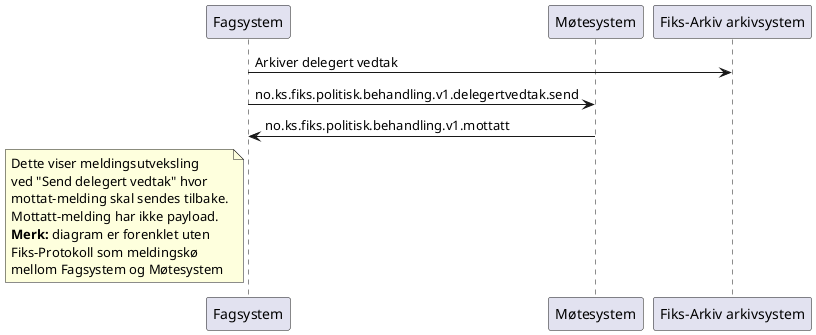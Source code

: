 @startuml
participant Fagsystem as "Fagsystem"
participant Møtesystem as "Møtesystem"
participant Arkivsystem as "Fiks-Arkiv arkivsystem"

Fagsystem -> Arkivsystem : Arkiver delegert vedtak
Fagsystem -> Møtesystem : no.ks.fiks.politisk.behandling.v1.delegertvedtak.send
Fagsystem <- Møtesystem : no.ks.fiks.politisk.behandling.v1.mottatt


note left of Fagsystem
Dette viser meldingsutveksling
ved "Send delegert vedtak" hvor 
mottat-melding skal sendes tilbake.
Mottatt-melding har ikke payload.
**Merk:** diagram er forenklet uten
Fiks-Protokoll som meldingskø
mellom Fagsystem og Møtesystem
end note

@enduml